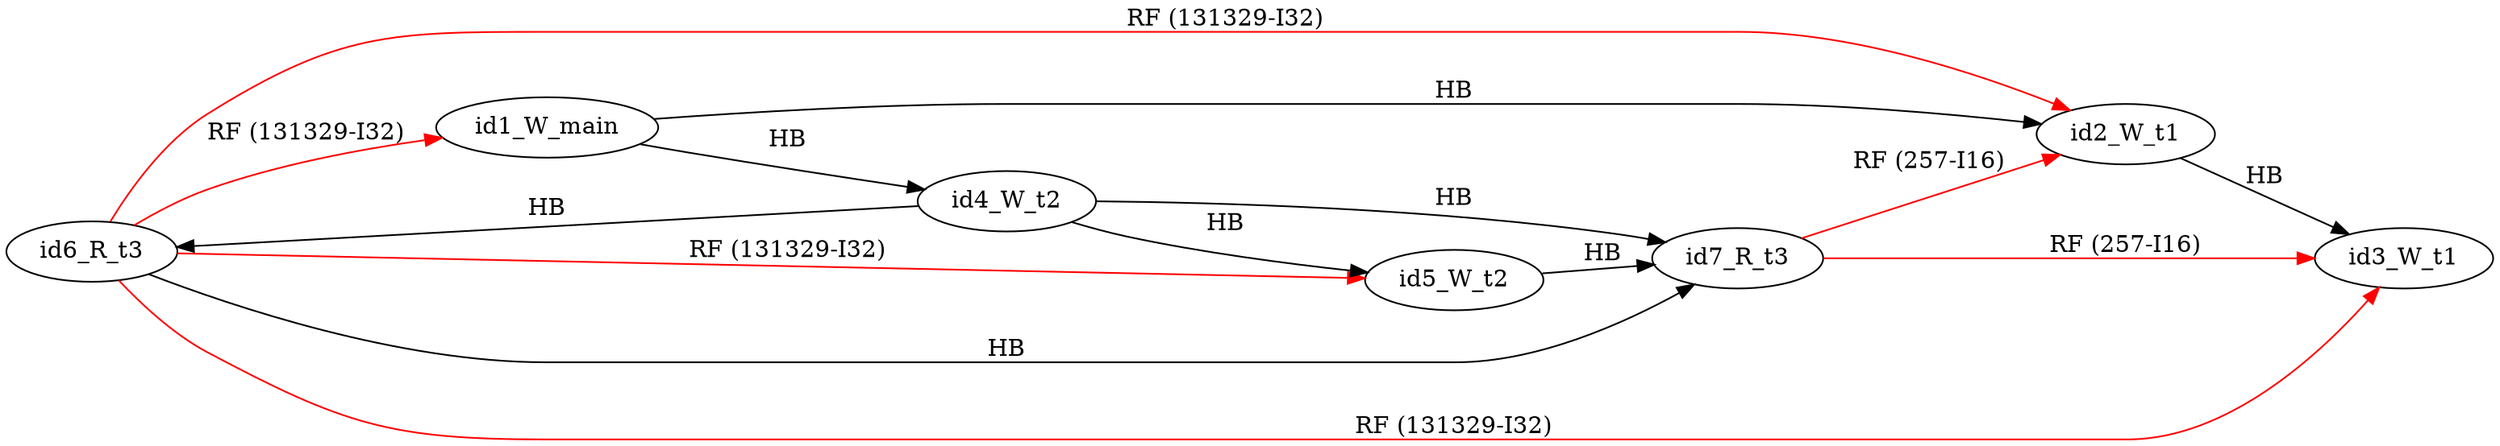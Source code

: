 digraph memory_model {
rankdir=LR;
splines=true; esep=0.5;
id6_R_t3 -> id1_W_main [label = "RF (131329-I32)", color="red"];
id6_R_t3 -> id2_W_t1 [label = "RF (131329-I32)", color="red"];
id6_R_t3 -> id3_W_t1 [label = "RF (131329-I32)", color="red"];
id6_R_t3 -> id5_W_t2 [label = "RF (131329-I32)", color="red"];
id7_R_t3 -> id2_W_t1 [label = "RF (257-I16)", color="red"];
id7_R_t3 -> id3_W_t1 [label = "RF (257-I16)", color="red"];
id2_W_t1 -> id3_W_t1 [label = "HB", color="black"];
id4_W_t2 -> id5_W_t2 [label = "HB", color="black"];
id6_R_t3 -> id7_R_t3 [label = "HB", color="black"];
id1_W_main -> id2_W_t1 [label = "HB", color="black"];
id1_W_main -> id4_W_t2 [label = "HB", color="black"];
id4_W_t2 -> id6_R_t3 [label = "HB", color="black"];
id4_W_t2 -> id7_R_t3 [label = "HB", color="black"];
id5_W_t2 -> id7_R_t3 [label = "HB", color="black"];
id1_W_main [pos="5.0,4!"]
id2_W_t1 [pos="0,2!"]
id3_W_t1 [pos="0,0!"]
id4_W_t2 [pos="5,2!"]
id5_W_t2 [pos="5,0!"]
id6_R_t3 [pos="10,2!"]
id7_R_t3 [pos="10,0!"]
}